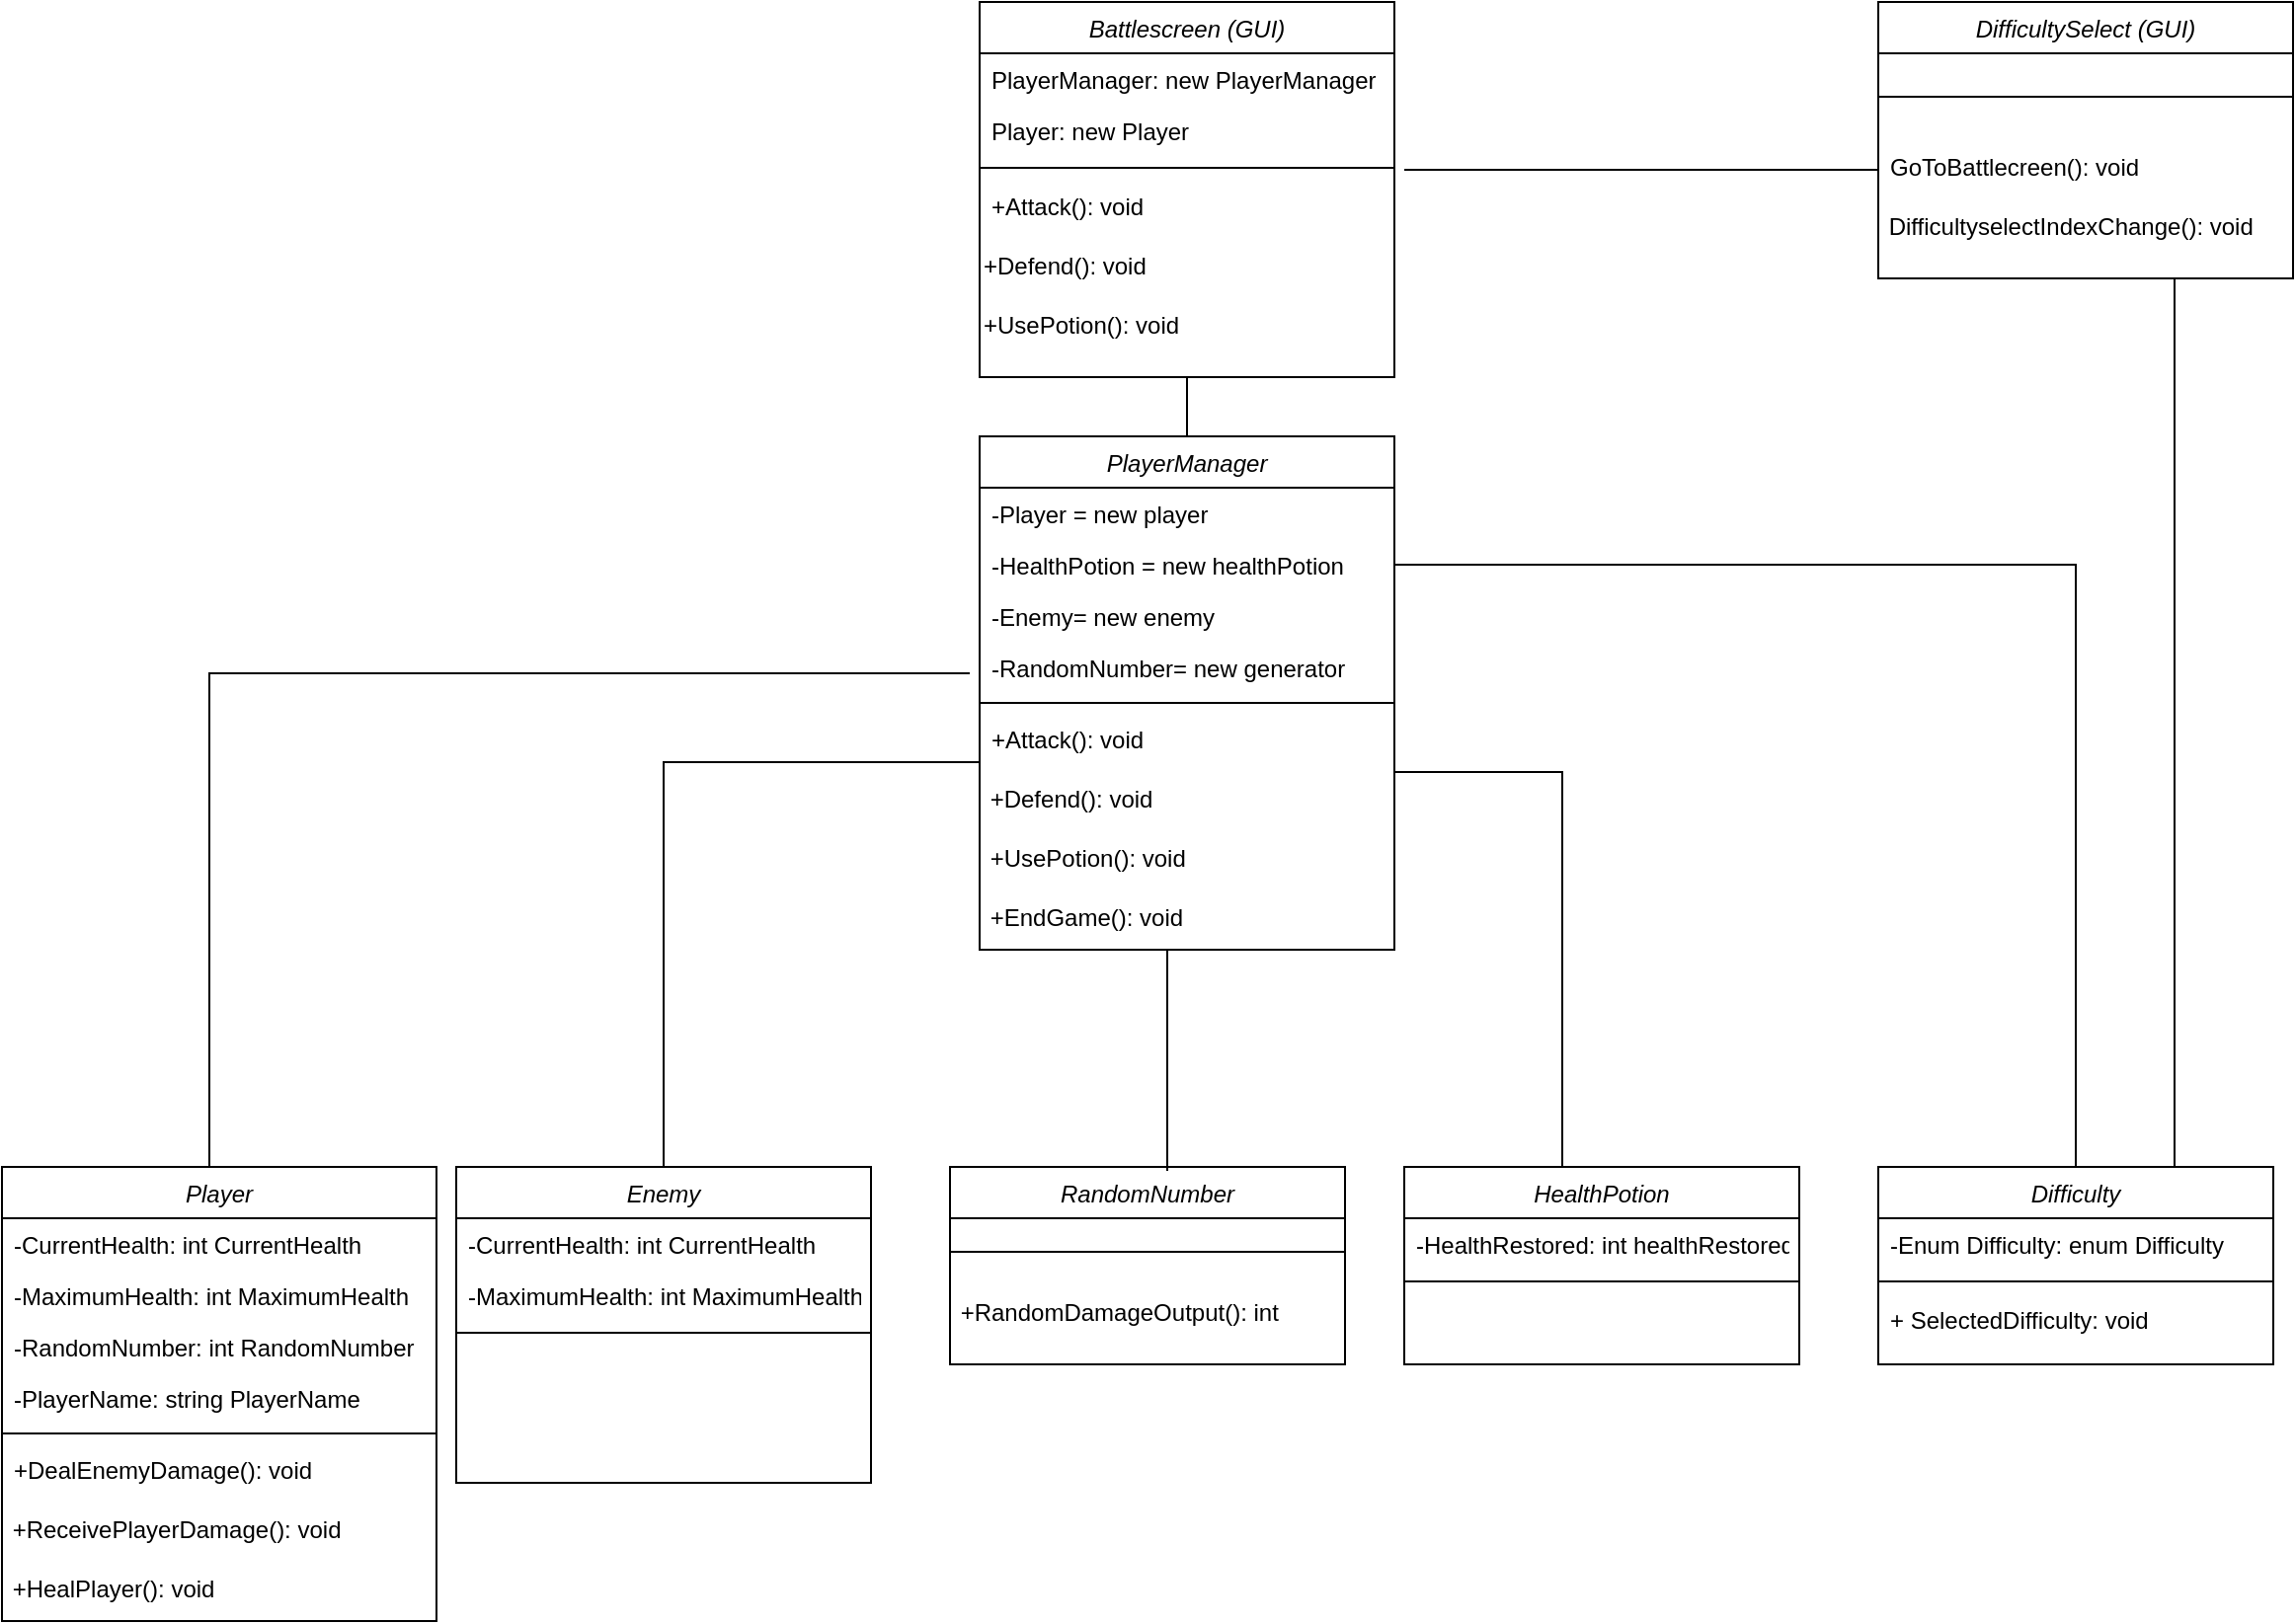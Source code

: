 <mxfile version="14.1.8" type="device"><diagram id="C5RBs43oDa-KdzZeNtuy" name="Page-1"><mxGraphModel dx="1707" dy="987" grid="1" gridSize="10" guides="1" tooltips="1" connect="1" arrows="1" fold="1" page="1" pageScale="1" pageWidth="827" pageHeight="1169" math="0" shadow="0"><root><mxCell id="WIyWlLk6GJQsqaUBKTNV-0"/><mxCell id="WIyWlLk6GJQsqaUBKTNV-1" parent="WIyWlLk6GJQsqaUBKTNV-0"/><mxCell id="zkfFHV4jXpPFQw0GAbJ--0" value="Player" style="swimlane;fontStyle=2;align=center;verticalAlign=top;childLayout=stackLayout;horizontal=1;startSize=26;horizontalStack=0;resizeParent=1;resizeLast=0;collapsible=1;marginBottom=0;rounded=0;shadow=0;strokeWidth=1;" parent="WIyWlLk6GJQsqaUBKTNV-1" vertex="1"><mxGeometry x="40" y="600" width="220" height="230" as="geometry"><mxRectangle x="230" y="140" width="160" height="26" as="alternateBounds"/></mxGeometry></mxCell><mxCell id="zkfFHV4jXpPFQw0GAbJ--1" value="-CurrentHealth: int CurrentHealth" style="text;align=left;verticalAlign=top;spacingLeft=4;spacingRight=4;overflow=hidden;rotatable=0;points=[[0,0.5],[1,0.5]];portConstraint=eastwest;" parent="zkfFHV4jXpPFQw0GAbJ--0" vertex="1"><mxGeometry y="26" width="220" height="26" as="geometry"/></mxCell><mxCell id="zkfFHV4jXpPFQw0GAbJ--2" value="-MaximumHealth: int MaximumHealth" style="text;align=left;verticalAlign=top;spacingLeft=4;spacingRight=4;overflow=hidden;rotatable=0;points=[[0,0.5],[1,0.5]];portConstraint=eastwest;rounded=0;shadow=0;html=0;" parent="zkfFHV4jXpPFQw0GAbJ--0" vertex="1"><mxGeometry y="52" width="220" height="26" as="geometry"/></mxCell><mxCell id="WabDU2IFvYqT6yjqbf2T-6" value="-RandomNumber: int RandomNumber" style="text;align=left;verticalAlign=top;spacingLeft=4;spacingRight=4;overflow=hidden;rotatable=0;points=[[0,0.5],[1,0.5]];portConstraint=eastwest;rounded=0;shadow=0;html=0;" vertex="1" parent="zkfFHV4jXpPFQw0GAbJ--0"><mxGeometry y="78" width="220" height="26" as="geometry"/></mxCell><mxCell id="WabDU2IFvYqT6yjqbf2T-7" value="-PlayerName: string PlayerName" style="text;align=left;verticalAlign=top;spacingLeft=4;spacingRight=4;overflow=hidden;rotatable=0;points=[[0,0.5],[1,0.5]];portConstraint=eastwest;rounded=0;shadow=0;html=0;" vertex="1" parent="zkfFHV4jXpPFQw0GAbJ--0"><mxGeometry y="104" width="220" height="26" as="geometry"/></mxCell><mxCell id="zkfFHV4jXpPFQw0GAbJ--4" value="" style="line;html=1;strokeWidth=1;align=left;verticalAlign=middle;spacingTop=-1;spacingLeft=3;spacingRight=3;rotatable=0;labelPosition=right;points=[];portConstraint=eastwest;" parent="zkfFHV4jXpPFQw0GAbJ--0" vertex="1"><mxGeometry y="130" width="220" height="10" as="geometry"/></mxCell><mxCell id="zkfFHV4jXpPFQw0GAbJ--5" value="+DealEnemyDamage(): void" style="text;align=left;verticalAlign=top;spacingLeft=4;spacingRight=4;overflow=hidden;rotatable=0;points=[[0,0.5],[1,0.5]];portConstraint=eastwest;" parent="zkfFHV4jXpPFQw0GAbJ--0" vertex="1"><mxGeometry y="140" width="220" height="30" as="geometry"/></mxCell><mxCell id="EOK00bNcVLSfemP8ZEJH-1" value="&lt;span style=&quot;font-family: &amp;#34;helvetica&amp;#34;&quot;&gt;&amp;nbsp;+ReceivePlayerDamage(): void&lt;/span&gt;" style="text;whiteSpace=wrap;html=1;" parent="zkfFHV4jXpPFQw0GAbJ--0" vertex="1"><mxGeometry y="170" width="220" height="30" as="geometry"/></mxCell><mxCell id="hpQs9iLwXW9om-wq9fGz-0" value="&lt;span style=&quot;font-family: &amp;#34;helvetica&amp;#34;&quot;&gt;&amp;nbsp;+HealPlayer(): void&lt;/span&gt;" style="text;whiteSpace=wrap;html=1;" parent="zkfFHV4jXpPFQw0GAbJ--0" vertex="1"><mxGeometry y="200" width="220" height="30" as="geometry"/></mxCell><mxCell id="EOK00bNcVLSfemP8ZEJH-2" value="HealthPotion" style="swimlane;fontStyle=2;align=center;verticalAlign=top;childLayout=stackLayout;horizontal=1;startSize=26;horizontalStack=0;resizeParent=1;resizeLast=0;collapsible=1;marginBottom=0;rounded=0;shadow=0;strokeWidth=1;" parent="WIyWlLk6GJQsqaUBKTNV-1" vertex="1"><mxGeometry x="750" y="600" width="200" height="100" as="geometry"><mxRectangle x="230" y="140" width="160" height="26" as="alternateBounds"/></mxGeometry></mxCell><mxCell id="EOK00bNcVLSfemP8ZEJH-3" value="-HealthRestored: int healthRestored" style="text;align=left;verticalAlign=top;spacingLeft=4;spacingRight=4;overflow=hidden;rotatable=0;points=[[0,0.5],[1,0.5]];portConstraint=eastwest;" parent="EOK00bNcVLSfemP8ZEJH-2" vertex="1"><mxGeometry y="26" width="200" height="26" as="geometry"/></mxCell><mxCell id="EOK00bNcVLSfemP8ZEJH-5" value="" style="line;html=1;strokeWidth=1;align=left;verticalAlign=middle;spacingTop=-1;spacingLeft=3;spacingRight=3;rotatable=0;labelPosition=right;points=[];portConstraint=eastwest;" parent="EOK00bNcVLSfemP8ZEJH-2" vertex="1"><mxGeometry y="52" width="200" height="12" as="geometry"/></mxCell><mxCell id="EOK00bNcVLSfemP8ZEJH-8" value="RandomNumber" style="swimlane;fontStyle=2;align=center;verticalAlign=top;childLayout=stackLayout;horizontal=1;startSize=26;horizontalStack=0;resizeParent=1;resizeLast=0;collapsible=1;marginBottom=0;rounded=0;shadow=0;strokeWidth=1;" parent="WIyWlLk6GJQsqaUBKTNV-1" vertex="1"><mxGeometry x="520" y="600" width="200" height="100" as="geometry"><mxRectangle x="230" y="140" width="160" height="26" as="alternateBounds"/></mxGeometry></mxCell><mxCell id="EOK00bNcVLSfemP8ZEJH-10" value="" style="line;html=1;strokeWidth=1;align=left;verticalAlign=middle;spacingTop=-1;spacingLeft=3;spacingRight=3;rotatable=0;labelPosition=right;points=[];portConstraint=eastwest;" parent="EOK00bNcVLSfemP8ZEJH-8" vertex="1"><mxGeometry y="26" width="200" height="34" as="geometry"/></mxCell><mxCell id="EOK00bNcVLSfemP8ZEJH-11" value="&lt;span style=&quot;font-family: &amp;#34;helvetica&amp;#34;&quot;&gt;&amp;nbsp;+RandomDamageOutput(): int&lt;/span&gt;" style="text;whiteSpace=wrap;html=1;" parent="EOK00bNcVLSfemP8ZEJH-8" vertex="1"><mxGeometry y="60" width="200" height="20" as="geometry"/></mxCell><mxCell id="8CLne7RD48HwOKIKUDza-0" style="edgeStyle=orthogonalEdgeStyle;rounded=0;orthogonalLoop=1;jettySize=auto;html=1;endArrow=none;endFill=0;entryX=0;entryY=0.5;entryDx=0;entryDy=0;" parent="WIyWlLk6GJQsqaUBKTNV-1" source="EOK00bNcVLSfemP8ZEJH-13" target="EOK00bNcVLSfemP8ZEJH-44" edge="1"><mxGeometry relative="1" as="geometry"><mxPoint x="375" y="390" as="targetPoint"/><Array as="points"><mxPoint x="375" y="395"/></Array></mxGeometry></mxCell><mxCell id="EOK00bNcVLSfemP8ZEJH-13" value="Enemy" style="swimlane;fontStyle=2;align=center;verticalAlign=top;childLayout=stackLayout;horizontal=1;startSize=26;horizontalStack=0;resizeParent=1;resizeLast=0;collapsible=1;marginBottom=0;rounded=0;shadow=0;strokeWidth=1;" parent="WIyWlLk6GJQsqaUBKTNV-1" vertex="1"><mxGeometry x="270" y="600" width="210" height="160" as="geometry"><mxRectangle x="230" y="140" width="160" height="26" as="alternateBounds"/></mxGeometry></mxCell><mxCell id="EOK00bNcVLSfemP8ZEJH-14" value="-CurrentHealth: int CurrentHealth" style="text;align=left;verticalAlign=top;spacingLeft=4;spacingRight=4;overflow=hidden;rotatable=0;points=[[0,0.5],[1,0.5]];portConstraint=eastwest;" parent="EOK00bNcVLSfemP8ZEJH-13" vertex="1"><mxGeometry y="26" width="210" height="26" as="geometry"/></mxCell><mxCell id="EOK00bNcVLSfemP8ZEJH-15" value="-MaximumHealth: int MaximumHealth" style="text;align=left;verticalAlign=top;spacingLeft=4;spacingRight=4;overflow=hidden;rotatable=0;points=[[0,0.5],[1,0.5]];portConstraint=eastwest;rounded=0;shadow=0;html=0;" parent="EOK00bNcVLSfemP8ZEJH-13" vertex="1"><mxGeometry y="52" width="210" height="26" as="geometry"/></mxCell><mxCell id="EOK00bNcVLSfemP8ZEJH-16" value="" style="line;html=1;strokeWidth=1;align=left;verticalAlign=middle;spacingTop=-1;spacingLeft=3;spacingRight=3;rotatable=0;labelPosition=right;points=[];portConstraint=eastwest;" parent="EOK00bNcVLSfemP8ZEJH-13" vertex="1"><mxGeometry y="78" width="210" height="12" as="geometry"/></mxCell><mxCell id="hpQs9iLwXW9om-wq9fGz-3" style="edgeStyle=orthogonalEdgeStyle;rounded=0;orthogonalLoop=1;jettySize=auto;html=1;endArrow=none;endFill=0;" parent="WIyWlLk6GJQsqaUBKTNV-1" source="EOK00bNcVLSfemP8ZEJH-21" target="EOK00bNcVLSfemP8ZEJH-38" edge="1"><mxGeometry relative="1" as="geometry"/></mxCell><mxCell id="EOK00bNcVLSfemP8ZEJH-21" value="Battlescreen (GUI)" style="swimlane;fontStyle=2;align=center;verticalAlign=top;childLayout=stackLayout;horizontal=1;startSize=26;horizontalStack=0;resizeParent=1;resizeLast=0;collapsible=1;marginBottom=0;rounded=0;shadow=0;strokeWidth=1;" parent="WIyWlLk6GJQsqaUBKTNV-1" vertex="1"><mxGeometry x="535" y="10" width="210" height="190" as="geometry"><mxRectangle x="230" y="140" width="160" height="26" as="alternateBounds"/></mxGeometry></mxCell><mxCell id="EOK00bNcVLSfemP8ZEJH-22" value="PlayerManager: new PlayerManager" style="text;align=left;verticalAlign=top;spacingLeft=4;spacingRight=4;overflow=hidden;rotatable=0;points=[[0,0.5],[1,0.5]];portConstraint=eastwest;" parent="EOK00bNcVLSfemP8ZEJH-21" vertex="1"><mxGeometry y="26" width="210" height="26" as="geometry"/></mxCell><mxCell id="EOK00bNcVLSfemP8ZEJH-23" value="Player: new Player" style="text;align=left;verticalAlign=top;spacingLeft=4;spacingRight=4;overflow=hidden;rotatable=0;points=[[0,0.5],[1,0.5]];portConstraint=eastwest;rounded=0;shadow=0;html=0;" parent="EOK00bNcVLSfemP8ZEJH-21" vertex="1"><mxGeometry y="52" width="210" height="26" as="geometry"/></mxCell><mxCell id="EOK00bNcVLSfemP8ZEJH-24" value="" style="line;html=1;strokeWidth=1;align=left;verticalAlign=middle;spacingTop=-1;spacingLeft=3;spacingRight=3;rotatable=0;labelPosition=right;points=[];portConstraint=eastwest;" parent="EOK00bNcVLSfemP8ZEJH-21" vertex="1"><mxGeometry y="78" width="210" height="12" as="geometry"/></mxCell><mxCell id="EOK00bNcVLSfemP8ZEJH-25" value="+Attack(): void" style="text;align=left;verticalAlign=top;spacingLeft=4;spacingRight=4;overflow=hidden;rotatable=0;points=[[0,0.5],[1,0.5]];portConstraint=eastwest;" parent="EOK00bNcVLSfemP8ZEJH-21" vertex="1"><mxGeometry y="90" width="210" height="30" as="geometry"/></mxCell><mxCell id="EOK00bNcVLSfemP8ZEJH-26" value="&lt;span style=&quot;font-family: &amp;#34;helvetica&amp;#34;&quot;&gt;+Defend(): void&lt;/span&gt;" style="text;whiteSpace=wrap;html=1;" parent="EOK00bNcVLSfemP8ZEJH-21" vertex="1"><mxGeometry y="120" width="210" height="30" as="geometry"/></mxCell><mxCell id="EOK00bNcVLSfemP8ZEJH-37" value="&lt;span style=&quot;font-family: &amp;#34;helvetica&amp;#34;&quot;&gt;+UsePotion(): void&lt;/span&gt;" style="text;whiteSpace=wrap;html=1;" parent="EOK00bNcVLSfemP8ZEJH-21" vertex="1"><mxGeometry y="150" width="210" height="30" as="geometry"/></mxCell><mxCell id="hpQs9iLwXW9om-wq9fGz-6" style="edgeStyle=orthogonalEdgeStyle;rounded=0;orthogonalLoop=1;jettySize=auto;html=1;startArrow=none;startFill=0;endArrow=none;endFill=0;" parent="WIyWlLk6GJQsqaUBKTNV-1" source="EOK00bNcVLSfemP8ZEJH-38" target="EOK00bNcVLSfemP8ZEJH-2" edge="1"><mxGeometry relative="1" as="geometry"><Array as="points"><mxPoint x="830" y="400"/></Array></mxGeometry></mxCell><mxCell id="EOK00bNcVLSfemP8ZEJH-38" value="PlayerManager" style="swimlane;fontStyle=2;align=center;verticalAlign=top;childLayout=stackLayout;horizontal=1;startSize=26;horizontalStack=0;resizeParent=1;resizeLast=0;collapsible=1;marginBottom=0;rounded=0;shadow=0;strokeWidth=1;" parent="WIyWlLk6GJQsqaUBKTNV-1" vertex="1"><mxGeometry x="535" y="230" width="210" height="260" as="geometry"><mxRectangle x="230" y="140" width="160" height="26" as="alternateBounds"/></mxGeometry></mxCell><mxCell id="EOK00bNcVLSfemP8ZEJH-39" value="-Player = new player" style="text;align=left;verticalAlign=top;spacingLeft=4;spacingRight=4;overflow=hidden;rotatable=0;points=[[0,0.5],[1,0.5]];portConstraint=eastwest;" parent="EOK00bNcVLSfemP8ZEJH-38" vertex="1"><mxGeometry y="26" width="210" height="26" as="geometry"/></mxCell><mxCell id="EOK00bNcVLSfemP8ZEJH-40" value="-HealthPotion = new healthPotion" style="text;align=left;verticalAlign=top;spacingLeft=4;spacingRight=4;overflow=hidden;rotatable=0;points=[[0,0.5],[1,0.5]];portConstraint=eastwest;rounded=0;shadow=0;html=0;" parent="EOK00bNcVLSfemP8ZEJH-38" vertex="1"><mxGeometry y="52" width="210" height="26" as="geometry"/></mxCell><mxCell id="WabDU2IFvYqT6yjqbf2T-3" value="-Enemy= new enemy" style="text;align=left;verticalAlign=top;spacingLeft=4;spacingRight=4;overflow=hidden;rotatable=0;points=[[0,0.5],[1,0.5]];portConstraint=eastwest;rounded=0;shadow=0;html=0;" vertex="1" parent="EOK00bNcVLSfemP8ZEJH-38"><mxGeometry y="78" width="210" height="26" as="geometry"/></mxCell><mxCell id="WabDU2IFvYqT6yjqbf2T-4" value="-RandomNumber= new generator" style="text;align=left;verticalAlign=top;spacingLeft=4;spacingRight=4;overflow=hidden;rotatable=0;points=[[0,0.5],[1,0.5]];portConstraint=eastwest;rounded=0;shadow=0;html=0;" vertex="1" parent="EOK00bNcVLSfemP8ZEJH-38"><mxGeometry y="104" width="210" height="26" as="geometry"/></mxCell><mxCell id="EOK00bNcVLSfemP8ZEJH-41" value="" style="line;html=1;strokeWidth=1;align=left;verticalAlign=middle;spacingTop=-1;spacingLeft=3;spacingRight=3;rotatable=0;labelPosition=right;points=[];portConstraint=eastwest;" parent="EOK00bNcVLSfemP8ZEJH-38" vertex="1"><mxGeometry y="130" width="210" height="10" as="geometry"/></mxCell><mxCell id="EOK00bNcVLSfemP8ZEJH-42" value="+Attack(): void" style="text;align=left;verticalAlign=top;spacingLeft=4;spacingRight=4;overflow=hidden;rotatable=0;points=[[0,0.5],[1,0.5]];portConstraint=eastwest;" parent="EOK00bNcVLSfemP8ZEJH-38" vertex="1"><mxGeometry y="140" width="210" height="30" as="geometry"/></mxCell><mxCell id="EOK00bNcVLSfemP8ZEJH-43" value="&lt;span style=&quot;font-family: &amp;#34;helvetica&amp;#34;&quot;&gt;&amp;nbsp;+Defend(): void&lt;/span&gt;" style="text;whiteSpace=wrap;html=1;" parent="EOK00bNcVLSfemP8ZEJH-38" vertex="1"><mxGeometry y="170" width="210" height="30" as="geometry"/></mxCell><mxCell id="EOK00bNcVLSfemP8ZEJH-44" value="&lt;span style=&quot;font-family: &amp;#34;helvetica&amp;#34;&quot;&gt;&amp;nbsp;+UsePotion(): void&lt;/span&gt;" style="text;whiteSpace=wrap;html=1;" parent="EOK00bNcVLSfemP8ZEJH-38" vertex="1"><mxGeometry y="200" width="210" height="30" as="geometry"/></mxCell><mxCell id="WabDU2IFvYqT6yjqbf2T-5" value="&lt;span style=&quot;font-family: &amp;#34;helvetica&amp;#34;&quot;&gt;&amp;nbsp;+EndGame(): void&lt;/span&gt;" style="text;whiteSpace=wrap;html=1;" vertex="1" parent="EOK00bNcVLSfemP8ZEJH-38"><mxGeometry y="230" width="210" height="30" as="geometry"/></mxCell><mxCell id="hpQs9iLwXW9om-wq9fGz-4" style="edgeStyle=orthogonalEdgeStyle;rounded=0;orthogonalLoop=1;jettySize=auto;html=1;startArrow=none;startFill=0;endArrow=none;endFill=0;entryX=0.5;entryY=0;entryDx=0;entryDy=0;" parent="WIyWlLk6GJQsqaUBKTNV-1" target="zkfFHV4jXpPFQw0GAbJ--0" edge="1"><mxGeometry relative="1" as="geometry"><mxPoint x="530" y="350" as="sourcePoint"/><mxPoint x="140" y="590" as="targetPoint"/><Array as="points"><mxPoint x="145" y="350"/></Array></mxGeometry></mxCell><mxCell id="hpQs9iLwXW9om-wq9fGz-5" style="edgeStyle=orthogonalEdgeStyle;rounded=0;orthogonalLoop=1;jettySize=auto;html=1;startArrow=none;startFill=0;endArrow=none;endFill=0;" parent="WIyWlLk6GJQsqaUBKTNV-1" edge="1"><mxGeometry relative="1" as="geometry"><mxPoint x="630" y="602" as="targetPoint"/><Array as="points"><mxPoint x="630" y="602"/></Array><mxPoint x="630" y="490" as="sourcePoint"/></mxGeometry></mxCell><mxCell id="LYgQYi08cMCbPP-E60rM-14" style="edgeStyle=orthogonalEdgeStyle;rounded=0;orthogonalLoop=1;jettySize=auto;html=1;startArrow=none;startFill=0;entryX=0.75;entryY=0;entryDx=0;entryDy=0;endArrow=none;endFill=0;" parent="WIyWlLk6GJQsqaUBKTNV-1" source="LYgQYi08cMCbPP-E60rM-0" target="LYgQYi08cMCbPP-E60rM-9" edge="1"><mxGeometry relative="1" as="geometry"><mxPoint x="1090" y="350" as="targetPoint"/><Array as="points"><mxPoint x="1140" y="300"/><mxPoint x="1140" y="300"/></Array></mxGeometry></mxCell><mxCell id="LYgQYi08cMCbPP-E60rM-0" value="DifficultySelect (GUI)" style="swimlane;fontStyle=2;align=center;verticalAlign=top;childLayout=stackLayout;horizontal=1;startSize=26;horizontalStack=0;resizeParent=1;resizeLast=0;collapsible=1;marginBottom=0;rounded=0;shadow=0;strokeWidth=1;" parent="WIyWlLk6GJQsqaUBKTNV-1" vertex="1"><mxGeometry x="990" y="10" width="210" height="140" as="geometry"><mxRectangle x="230" y="140" width="160" height="26" as="alternateBounds"/></mxGeometry></mxCell><mxCell id="LYgQYi08cMCbPP-E60rM-3" value="" style="line;html=1;strokeWidth=1;align=left;verticalAlign=middle;spacingTop=-1;spacingLeft=3;spacingRight=3;rotatable=0;labelPosition=right;points=[];portConstraint=eastwest;" parent="LYgQYi08cMCbPP-E60rM-0" vertex="1"><mxGeometry y="26" width="210" height="44" as="geometry"/></mxCell><mxCell id="LYgQYi08cMCbPP-E60rM-4" value="GoToBattlecreen(): void" style="text;align=left;verticalAlign=top;spacingLeft=4;spacingRight=4;overflow=hidden;rotatable=0;points=[[0,0.5],[1,0.5]];portConstraint=eastwest;" parent="LYgQYi08cMCbPP-E60rM-0" vertex="1"><mxGeometry y="70" width="210" height="30" as="geometry"/></mxCell><mxCell id="LYgQYi08cMCbPP-E60rM-5" value="&lt;span style=&quot;font-family: &amp;#34;helvetica&amp;#34;&quot;&gt;&amp;nbsp;DifficultyselectIndexChange(): void&lt;/span&gt;" style="text;whiteSpace=wrap;html=1;" parent="LYgQYi08cMCbPP-E60rM-0" vertex="1"><mxGeometry y="100" width="210" height="30" as="geometry"/></mxCell><mxCell id="LYgQYi08cMCbPP-E60rM-9" value="Difficulty" style="swimlane;fontStyle=2;align=center;verticalAlign=top;childLayout=stackLayout;horizontal=1;startSize=26;horizontalStack=0;resizeParent=1;resizeLast=0;collapsible=1;marginBottom=0;rounded=0;shadow=0;strokeWidth=1;" parent="WIyWlLk6GJQsqaUBKTNV-1" vertex="1"><mxGeometry x="990" y="600" width="200" height="100" as="geometry"><mxRectangle x="230" y="140" width="160" height="26" as="alternateBounds"/></mxGeometry></mxCell><mxCell id="LYgQYi08cMCbPP-E60rM-10" value="-Enum Difficulty: enum Difficulty" style="text;align=left;verticalAlign=top;spacingLeft=4;spacingRight=4;overflow=hidden;rotatable=0;points=[[0,0.5],[1,0.5]];portConstraint=eastwest;" parent="LYgQYi08cMCbPP-E60rM-9" vertex="1"><mxGeometry y="26" width="200" height="26" as="geometry"/></mxCell><mxCell id="LYgQYi08cMCbPP-E60rM-11" value="" style="line;html=1;strokeWidth=1;align=left;verticalAlign=middle;spacingTop=-1;spacingLeft=3;spacingRight=3;rotatable=0;labelPosition=right;points=[];portConstraint=eastwest;" parent="LYgQYi08cMCbPP-E60rM-9" vertex="1"><mxGeometry y="52" width="200" height="12" as="geometry"/></mxCell><mxCell id="WabDU2IFvYqT6yjqbf2T-2" value="+ SelectedDifficulty: void" style="text;align=left;verticalAlign=top;spacingLeft=4;spacingRight=4;overflow=hidden;rotatable=0;points=[[0,0.5],[1,0.5]];portConstraint=eastwest;" vertex="1" parent="LYgQYi08cMCbPP-E60rM-9"><mxGeometry y="64" width="200" height="26" as="geometry"/></mxCell><mxCell id="LYgQYi08cMCbPP-E60rM-12" style="edgeStyle=orthogonalEdgeStyle;rounded=0;orthogonalLoop=1;jettySize=auto;html=1;startArrow=none;startFill=0;entryX=0.5;entryY=0;entryDx=0;entryDy=0;endArrow=none;endFill=0;" parent="WIyWlLk6GJQsqaUBKTNV-1" source="EOK00bNcVLSfemP8ZEJH-40" target="LYgQYi08cMCbPP-E60rM-9" edge="1"><mxGeometry relative="1" as="geometry"><mxPoint x="1120" y="295" as="targetPoint"/></mxGeometry></mxCell><mxCell id="LYgQYi08cMCbPP-E60rM-13" style="edgeStyle=orthogonalEdgeStyle;rounded=0;orthogonalLoop=1;jettySize=auto;html=1;startArrow=none;startFill=0;endArrow=none;endFill=0;" parent="WIyWlLk6GJQsqaUBKTNV-1" source="LYgQYi08cMCbPP-E60rM-4" edge="1"><mxGeometry relative="1" as="geometry"><mxPoint x="750" y="95" as="targetPoint"/></mxGeometry></mxCell></root></mxGraphModel></diagram></mxfile>